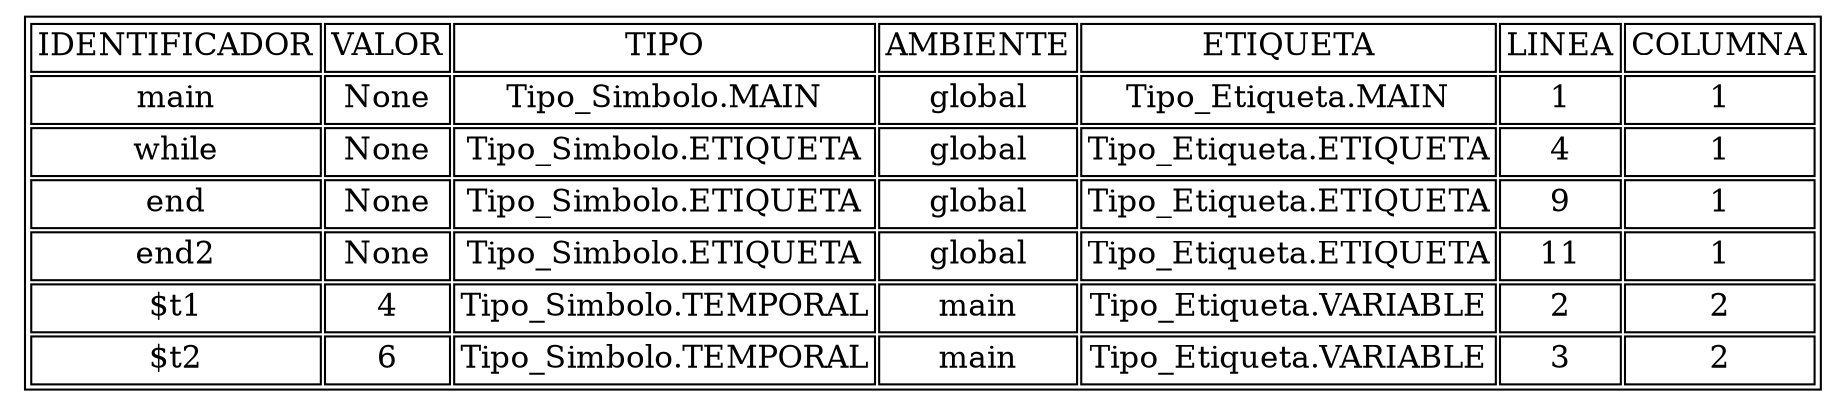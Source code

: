 digraph tabla{
graph [ratio=fill];node [label="\N", fontsize=15, shape=plaintext];
graph [bb="0,0,352,154"];
arset [label=<<TABLE ALIGN="LEFT">
<TR><TD>IDENTIFICADOR</TD><TD>VALOR</TD><TD>TIPO</TD><TD>AMBIENTE</TD><TD>ETIQUETA</TD><TD>LINEA</TD><TD>COLUMNA</TD></TR>
<TR><TD>main</TD><TD>None</TD><TD>Tipo_Simbolo.MAIN</TD><TD>global</TD><TD>Tipo_Etiqueta.MAIN</TD><TD>1</TD><TD>1</TD></TR>
<TR><TD>while</TD><TD>None</TD><TD>Tipo_Simbolo.ETIQUETA</TD><TD>global</TD><TD>Tipo_Etiqueta.ETIQUETA</TD><TD>4</TD><TD>1</TD></TR>
<TR><TD>end</TD><TD>None</TD><TD>Tipo_Simbolo.ETIQUETA</TD><TD>global</TD><TD>Tipo_Etiqueta.ETIQUETA</TD><TD>9</TD><TD>1</TD></TR>
<TR><TD>end2</TD><TD>None</TD><TD>Tipo_Simbolo.ETIQUETA</TD><TD>global</TD><TD>Tipo_Etiqueta.ETIQUETA</TD><TD>11</TD><TD>1</TD></TR>
<TR><TD>$t1</TD><TD>4</TD><TD>Tipo_Simbolo.TEMPORAL</TD><TD>main</TD><TD>Tipo_Etiqueta.VARIABLE</TD><TD>2</TD><TD>2</TD></TR>
<TR><TD>$t2</TD><TD>6</TD><TD>Tipo_Simbolo.TEMPORAL</TD><TD>main</TD><TD>Tipo_Etiqueta.VARIABLE</TD><TD>3</TD><TD>2</TD></TR>
</TABLE>
>, ];
}